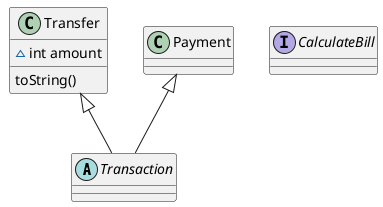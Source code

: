 @startuml
'https://plantuml.com/sequence-diagram
abstract class Transaction
interface CalculateBill
class Transfer
class Payment

Payment <|-- Transaction
Transfer <|-- Transaction
class Transfer{
toString()
~ int amount
}
@enduml
